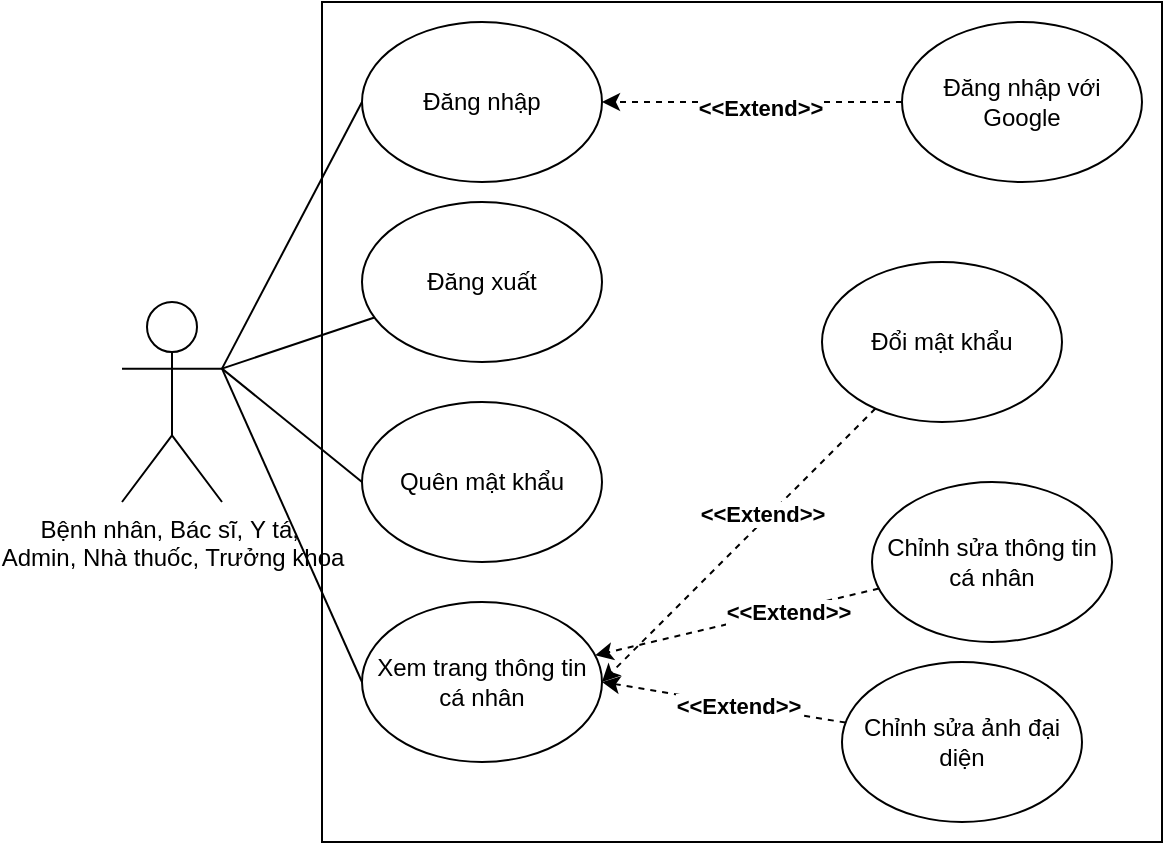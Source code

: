 <mxfile version="27.1.4" pages="2">
  <diagram name="Page-1" id="xCMRb9sAoWMeoVVG3h3Y">
    <mxGraphModel dx="944" dy="1111" grid="0" gridSize="10" guides="1" tooltips="1" connect="1" arrows="1" fold="1" page="1" pageScale="1" pageWidth="850" pageHeight="1100" math="0" shadow="0">
      <root>
        <mxCell id="0" />
        <mxCell id="1" parent="0" />
        <mxCell id="1mxDS5zGErEobY4jashd-22" value="" style="whiteSpace=wrap;html=1;aspect=fixed;" vertex="1" parent="1">
          <mxGeometry x="193" y="100" width="420" height="420" as="geometry" />
        </mxCell>
        <mxCell id="1mxDS5zGErEobY4jashd-40" style="rounded=0;orthogonalLoop=1;jettySize=auto;html=1;exitX=1;exitY=0.333;exitDx=0;exitDy=0;exitPerimeter=0;entryX=0;entryY=0.5;entryDx=0;entryDy=0;endArrow=none;startFill=0;" edge="1" parent="1" source="1mxDS5zGErEobY4jashd-21" target="1mxDS5zGErEobY4jashd-23">
          <mxGeometry relative="1" as="geometry" />
        </mxCell>
        <mxCell id="1mxDS5zGErEobY4jashd-41" style="rounded=0;orthogonalLoop=1;jettySize=auto;html=1;exitX=1;exitY=0.333;exitDx=0;exitDy=0;exitPerimeter=0;endArrow=none;startFill=0;" edge="1" parent="1" source="1mxDS5zGErEobY4jashd-21" target="1mxDS5zGErEobY4jashd-24">
          <mxGeometry relative="1" as="geometry" />
        </mxCell>
        <mxCell id="1mxDS5zGErEobY4jashd-42" style="rounded=0;orthogonalLoop=1;jettySize=auto;html=1;exitX=1;exitY=0.333;exitDx=0;exitDy=0;exitPerimeter=0;entryX=0;entryY=0.5;entryDx=0;entryDy=0;endArrow=none;startFill=0;" edge="1" parent="1" source="1mxDS5zGErEobY4jashd-21" target="1mxDS5zGErEobY4jashd-25">
          <mxGeometry relative="1" as="geometry" />
        </mxCell>
        <mxCell id="1mxDS5zGErEobY4jashd-43" style="rounded=0;orthogonalLoop=1;jettySize=auto;html=1;exitX=1;exitY=0.333;exitDx=0;exitDy=0;exitPerimeter=0;entryX=0;entryY=0.5;entryDx=0;entryDy=0;endArrow=none;startFill=0;" edge="1" parent="1" source="1mxDS5zGErEobY4jashd-21" target="1mxDS5zGErEobY4jashd-26">
          <mxGeometry relative="1" as="geometry" />
        </mxCell>
        <mxCell id="1mxDS5zGErEobY4jashd-21" value="Bệnh nhân, Bác sĩ,&amp;nbsp;&lt;span style=&quot;background-color: transparent; color: light-dark(rgb(0, 0, 0), rgb(255, 255, 255));&quot;&gt;Y tá,&amp;nbsp;&lt;/span&gt;&lt;div&gt;&lt;span style=&quot;background-color: transparent; color: light-dark(rgb(0, 0, 0), rgb(255, 255, 255));&quot;&gt;Admin, Nhà thuốc, Trưởng khoa&lt;/span&gt;&lt;/div&gt;" style="shape=umlActor;verticalLabelPosition=bottom;verticalAlign=top;html=1;outlineConnect=0;" vertex="1" parent="1">
          <mxGeometry x="93" y="250" width="50" height="100" as="geometry" />
        </mxCell>
        <mxCell id="1mxDS5zGErEobY4jashd-23" value="Đăng nhập" style="ellipse;whiteSpace=wrap;html=1;" vertex="1" parent="1">
          <mxGeometry x="213" y="110" width="120" height="80" as="geometry" />
        </mxCell>
        <mxCell id="1mxDS5zGErEobY4jashd-24" value="Đăng xuất" style="ellipse;whiteSpace=wrap;html=1;" vertex="1" parent="1">
          <mxGeometry x="213" y="200" width="120" height="80" as="geometry" />
        </mxCell>
        <mxCell id="1mxDS5zGErEobY4jashd-25" value="Quên mật khẩu" style="ellipse;whiteSpace=wrap;html=1;" vertex="1" parent="1">
          <mxGeometry x="213" y="300" width="120" height="80" as="geometry" />
        </mxCell>
        <mxCell id="1mxDS5zGErEobY4jashd-26" value="Xem trang thông tin cá nhân" style="ellipse;whiteSpace=wrap;html=1;" vertex="1" parent="1">
          <mxGeometry x="213" y="400" width="120" height="80" as="geometry" />
        </mxCell>
        <mxCell id="1mxDS5zGErEobY4jashd-32" style="edgeStyle=orthogonalEdgeStyle;rounded=0;orthogonalLoop=1;jettySize=auto;html=1;exitX=0;exitY=0.5;exitDx=0;exitDy=0;dashed=1;" edge="1" parent="1" source="1mxDS5zGErEobY4jashd-27" target="1mxDS5zGErEobY4jashd-23">
          <mxGeometry relative="1" as="geometry" />
        </mxCell>
        <mxCell id="1mxDS5zGErEobY4jashd-33" value="&lt;b&gt;&amp;lt;&amp;lt;Extend&amp;gt;&amp;gt;&lt;/b&gt;" style="edgeLabel;html=1;align=center;verticalAlign=middle;resizable=0;points=[];" vertex="1" connectable="0" parent="1mxDS5zGErEobY4jashd-32">
          <mxGeometry x="-0.05" y="3" relative="1" as="geometry">
            <mxPoint as="offset" />
          </mxGeometry>
        </mxCell>
        <mxCell id="1mxDS5zGErEobY4jashd-27" value="Đăng nhập với Google" style="ellipse;whiteSpace=wrap;html=1;" vertex="1" parent="1">
          <mxGeometry x="483" y="110" width="120" height="80" as="geometry" />
        </mxCell>
        <mxCell id="1mxDS5zGErEobY4jashd-34" style="rounded=0;orthogonalLoop=1;jettySize=auto;html=1;entryX=1;entryY=0.5;entryDx=0;entryDy=0;dashed=1;" edge="1" parent="1" source="1mxDS5zGErEobY4jashd-28" target="1mxDS5zGErEobY4jashd-26">
          <mxGeometry relative="1" as="geometry" />
        </mxCell>
        <mxCell id="1mxDS5zGErEobY4jashd-37" value="&lt;b&gt;&amp;lt;&amp;lt;Extend&amp;gt;&amp;gt;&lt;/b&gt;" style="edgeLabel;html=1;align=center;verticalAlign=middle;resizable=0;points=[];" vertex="1" connectable="0" parent="1mxDS5zGErEobY4jashd-34">
          <mxGeometry x="-0.205" y="-4" relative="1" as="geometry">
            <mxPoint y="1" as="offset" />
          </mxGeometry>
        </mxCell>
        <mxCell id="1mxDS5zGErEobY4jashd-28" value="Đổi mật khẩu" style="ellipse;whiteSpace=wrap;html=1;" vertex="1" parent="1">
          <mxGeometry x="443" y="230" width="120" height="80" as="geometry" />
        </mxCell>
        <mxCell id="1mxDS5zGErEobY4jashd-35" style="rounded=0;orthogonalLoop=1;jettySize=auto;html=1;dashed=1;" edge="1" parent="1" source="1mxDS5zGErEobY4jashd-29" target="1mxDS5zGErEobY4jashd-26">
          <mxGeometry relative="1" as="geometry" />
        </mxCell>
        <mxCell id="1mxDS5zGErEobY4jashd-38" value="&lt;b&gt;&amp;lt;&amp;lt;Extend&amp;gt;&amp;gt;&lt;/b&gt;" style="edgeLabel;html=1;align=center;verticalAlign=middle;resizable=0;points=[];" vertex="1" connectable="0" parent="1mxDS5zGErEobY4jashd-35">
          <mxGeometry x="-0.346" y="1" relative="1" as="geometry">
            <mxPoint as="offset" />
          </mxGeometry>
        </mxCell>
        <mxCell id="1mxDS5zGErEobY4jashd-29" value="Chỉnh sửa thông tin cá nhân" style="ellipse;whiteSpace=wrap;html=1;" vertex="1" parent="1">
          <mxGeometry x="468" y="340" width="120" height="80" as="geometry" />
        </mxCell>
        <mxCell id="1mxDS5zGErEobY4jashd-36" style="rounded=0;orthogonalLoop=1;jettySize=auto;html=1;entryX=1;entryY=0.5;entryDx=0;entryDy=0;dashed=1;" edge="1" parent="1" source="1mxDS5zGErEobY4jashd-30" target="1mxDS5zGErEobY4jashd-26">
          <mxGeometry relative="1" as="geometry" />
        </mxCell>
        <mxCell id="1mxDS5zGErEobY4jashd-39" value="&lt;b&gt;&amp;lt;&amp;lt;Extend&amp;gt;&amp;gt;&lt;/b&gt;" style="edgeLabel;html=1;align=center;verticalAlign=middle;resizable=0;points=[];" vertex="1" connectable="0" parent="1mxDS5zGErEobY4jashd-36">
          <mxGeometry x="-0.108" y="1" relative="1" as="geometry">
            <mxPoint as="offset" />
          </mxGeometry>
        </mxCell>
        <mxCell id="1mxDS5zGErEobY4jashd-30" value="Chỉnh sửa ảnh đại diện" style="ellipse;whiteSpace=wrap;html=1;" vertex="1" parent="1">
          <mxGeometry x="453" y="430" width="120" height="80" as="geometry" />
        </mxCell>
      </root>
    </mxGraphModel>
  </diagram>
  <diagram id="Nac8PjDFlDpDhO9k7eER" name="Page-2">
    <mxGraphModel dx="773" dy="909" grid="0" gridSize="10" guides="1" tooltips="1" connect="1" arrows="1" fold="1" page="1" pageScale="1" pageWidth="850" pageHeight="1100" math="0" shadow="0">
      <root>
        <mxCell id="0" />
        <mxCell id="1" parent="0" />
        <mxCell id="fdVxrQkmPPT_PUDZNKmx-24" value="" style="rounded=0;whiteSpace=wrap;html=1;movable=0;resizable=0;rotatable=0;deletable=0;editable=0;locked=1;connectable=0;" vertex="1" parent="1">
          <mxGeometry x="132" y="36" width="637" height="936" as="geometry" />
        </mxCell>
        <mxCell id="fdVxrQkmPPT_PUDZNKmx-6" value="Bệnh nhân" style="shape=umlActor;verticalLabelPosition=bottom;verticalAlign=top;html=1;outlineConnect=0;movable=0;resizable=0;rotatable=0;deletable=0;editable=0;locked=1;connectable=0;" vertex="1" parent="1">
          <mxGeometry x="27" y="574" width="50" height="100" as="geometry" />
        </mxCell>
        <mxCell id="fdVxrQkmPPT_PUDZNKmx-71" style="rounded=0;orthogonalLoop=1;jettySize=auto;html=1;exitX=0;exitY=0.5;exitDx=0;exitDy=0;endArrow=none;startFill=0;" edge="1" parent="1" source="fdVxrQkmPPT_PUDZNKmx-48">
          <mxGeometry relative="1" as="geometry">
            <mxPoint x="51.848" y="582.515" as="targetPoint" />
          </mxGeometry>
        </mxCell>
        <mxCell id="fdVxrQkmPPT_PUDZNKmx-48" value="&lt;p data-end=&quot;193&quot; data-start=&quot;171&quot;&gt;Xem danh sách bác sĩ&lt;/p&gt;" style="ellipse;whiteSpace=wrap;html=1;movable=0;resizable=0;rotatable=0;deletable=0;editable=0;locked=1;connectable=0;" vertex="1" parent="1">
          <mxGeometry x="149" y="52" width="196" height="47" as="geometry" />
        </mxCell>
        <mxCell id="fdVxrQkmPPT_PUDZNKmx-68" value="&lt;p data-end=&quot;193&quot; data-start=&quot;171&quot;&gt;Xem chi tiết bác sĩ&lt;/p&gt;" style="ellipse;whiteSpace=wrap;html=1;movable=0;resizable=0;rotatable=0;deletable=0;editable=0;locked=1;connectable=0;" vertex="1" parent="1">
          <mxGeometry x="262" y="99" width="196" height="47" as="geometry" />
        </mxCell>
        <mxCell id="fdVxrQkmPPT_PUDZNKmx-69" value="&lt;p data-end=&quot;193&quot; data-start=&quot;171&quot;&gt;Xem lịch khám với bác sĩ&lt;/p&gt;" style="ellipse;whiteSpace=wrap;html=1;movable=0;resizable=0;rotatable=0;deletable=0;editable=0;locked=1;connectable=0;" vertex="1" parent="1">
          <mxGeometry x="165" y="149" width="196" height="47" as="geometry" />
        </mxCell>
        <mxCell id="fdVxrQkmPPT_PUDZNKmx-70" style="rounded=0;orthogonalLoop=1;jettySize=auto;html=1;entryX=0.5;entryY=0;entryDx=0;entryDy=0;entryPerimeter=0;endArrow=none;startFill=0;" edge="1" parent="1" source="fdVxrQkmPPT_PUDZNKmx-68" target="fdVxrQkmPPT_PUDZNKmx-6">
          <mxGeometry relative="1" as="geometry" />
        </mxCell>
        <mxCell id="UlKudVx8KKycRDmDM7CQ-19" style="rounded=0;orthogonalLoop=1;jettySize=auto;html=1;exitX=0;exitY=0.5;exitDx=0;exitDy=0;endArrow=none;startFill=0;" edge="1" parent="1" source="UlKudVx8KKycRDmDM7CQ-1" target="fdVxrQkmPPT_PUDZNKmx-6">
          <mxGeometry relative="1" as="geometry" />
        </mxCell>
        <mxCell id="UlKudVx8KKycRDmDM7CQ-1" value="&lt;p data-end=&quot;313&quot; data-start=&quot;288&quot;&gt;Đặt lịch hẹn với bác sĩ&lt;/p&gt;" style="ellipse;whiteSpace=wrap;html=1;movable=0;resizable=0;rotatable=0;deletable=0;editable=0;locked=1;connectable=0;" vertex="1" parent="1">
          <mxGeometry x="277" y="198" width="196" height="47" as="geometry" />
        </mxCell>
        <mxCell id="UlKudVx8KKycRDmDM7CQ-20" style="rounded=0;orthogonalLoop=1;jettySize=auto;html=1;endArrow=none;startFill=0;" edge="1" parent="1" source="UlKudVx8KKycRDmDM7CQ-2" target="fdVxrQkmPPT_PUDZNKmx-6">
          <mxGeometry relative="1" as="geometry" />
        </mxCell>
        <mxCell id="UlKudVx8KKycRDmDM7CQ-2" value="&lt;p data-end=&quot;193&quot; data-start=&quot;171&quot;&gt;Đặt lịch hẹn không chọn bác sĩ&lt;/p&gt;" style="ellipse;whiteSpace=wrap;html=1;movable=0;resizable=0;rotatable=0;deletable=0;editable=0;locked=1;connectable=0;" vertex="1" parent="1">
          <mxGeometry x="165" y="248" width="196" height="47" as="geometry" />
        </mxCell>
        <mxCell id="UlKudVx8KKycRDmDM7CQ-21" style="rounded=0;orthogonalLoop=1;jettySize=auto;html=1;endArrow=none;startFill=0;" edge="1" parent="1" source="UlKudVx8KKycRDmDM7CQ-3" target="fdVxrQkmPPT_PUDZNKmx-6">
          <mxGeometry relative="1" as="geometry" />
        </mxCell>
        <mxCell id="UlKudVx8KKycRDmDM7CQ-3" value="&lt;p data-end=&quot;193&quot; data-start=&quot;171&quot;&gt;Nhận kết quả khám bệnh&lt;/p&gt;" style="ellipse;whiteSpace=wrap;html=1;movable=0;resizable=0;rotatable=0;deletable=0;editable=0;locked=1;connectable=0;" vertex="1" parent="1">
          <mxGeometry x="273" y="291" width="196" height="47" as="geometry" />
        </mxCell>
        <mxCell id="UlKudVx8KKycRDmDM7CQ-22" style="rounded=0;orthogonalLoop=1;jettySize=auto;html=1;endArrow=none;startFill=0;" edge="1" parent="1" source="UlKudVx8KKycRDmDM7CQ-4" target="fdVxrQkmPPT_PUDZNKmx-6">
          <mxGeometry relative="1" as="geometry" />
        </mxCell>
        <mxCell id="UlKudVx8KKycRDmDM7CQ-4" value="&lt;p data-end=&quot;193&quot; data-start=&quot;171&quot;&gt;Xem chi tiết kết quả khám bệnh&lt;/p&gt;" style="ellipse;whiteSpace=wrap;html=1;movable=0;resizable=0;rotatable=0;deletable=0;editable=0;locked=1;connectable=0;" vertex="1" parent="1">
          <mxGeometry x="176" y="341" width="196" height="47" as="geometry" />
        </mxCell>
        <mxCell id="UlKudVx8KKycRDmDM7CQ-5" value="&lt;p data-end=&quot;193&quot; data-start=&quot;171&quot;&gt;Xem danh sách đơn thuốc&lt;/p&gt;" style="ellipse;whiteSpace=wrap;html=1;movable=0;resizable=0;rotatable=0;deletable=0;editable=0;locked=1;connectable=0;" vertex="1" parent="1">
          <mxGeometry x="288" y="390" width="196" height="47" as="geometry" />
        </mxCell>
        <mxCell id="UlKudVx8KKycRDmDM7CQ-6" value="&lt;p data-end=&quot;193&quot; data-start=&quot;171&quot;&gt;Xem chi tiết đơn thuốc&lt;/p&gt;" style="ellipse;whiteSpace=wrap;html=1;movable=0;resizable=0;rotatable=0;deletable=0;editable=0;locked=1;connectable=0;" vertex="1" parent="1">
          <mxGeometry x="176" y="440" width="196" height="47" as="geometry" />
        </mxCell>
        <mxCell id="UlKudVx8KKycRDmDM7CQ-25" style="rounded=0;orthogonalLoop=1;jettySize=auto;html=1;endArrow=none;startFill=0;" edge="1" parent="1" source="UlKudVx8KKycRDmDM7CQ-7" target="fdVxrQkmPPT_PUDZNKmx-6">
          <mxGeometry relative="1" as="geometry" />
        </mxCell>
        <mxCell id="UlKudVx8KKycRDmDM7CQ-7" value="&lt;p data-end=&quot;193&quot; data-start=&quot;171&quot;&gt;Thanh toán&lt;/p&gt;" style="ellipse;whiteSpace=wrap;html=1;movable=0;resizable=0;rotatable=0;deletable=0;editable=0;locked=1;connectable=0;" vertex="1" parent="1">
          <mxGeometry x="290" y="487" width="196" height="47" as="geometry" />
        </mxCell>
        <mxCell id="UlKudVx8KKycRDmDM7CQ-26" style="rounded=0;orthogonalLoop=1;jettySize=auto;html=1;endArrow=none;startFill=0;" edge="1" parent="1" source="UlKudVx8KKycRDmDM7CQ-8" target="fdVxrQkmPPT_PUDZNKmx-6">
          <mxGeometry relative="1" as="geometry" />
        </mxCell>
        <mxCell id="UlKudVx8KKycRDmDM7CQ-8" value="&lt;p data-end=&quot;193&quot; data-start=&quot;171&quot;&gt;Xem lịch sử đặt lịch&lt;/p&gt;" style="ellipse;whiteSpace=wrap;html=1;movable=0;resizable=0;rotatable=0;deletable=0;editable=0;locked=1;connectable=0;" vertex="1" parent="1">
          <mxGeometry x="193" y="537" width="196" height="47" as="geometry" />
        </mxCell>
        <mxCell id="UlKudVx8KKycRDmDM7CQ-27" style="rounded=0;orthogonalLoop=1;jettySize=auto;html=1;endArrow=none;startFill=0;" edge="1" parent="1" source="UlKudVx8KKycRDmDM7CQ-9" target="fdVxrQkmPPT_PUDZNKmx-6">
          <mxGeometry relative="1" as="geometry" />
        </mxCell>
        <mxCell id="UlKudVx8KKycRDmDM7CQ-9" value="&lt;p data-end=&quot;193&quot; data-start=&quot;171&quot;&gt;Hủy cuộc hẹn trong trang lịch sử cá nhân&lt;/p&gt;" style="ellipse;whiteSpace=wrap;html=1;" vertex="1" parent="1">
          <mxGeometry x="305" y="586" width="237" height="47" as="geometry" />
        </mxCell>
        <mxCell id="UlKudVx8KKycRDmDM7CQ-28" style="rounded=0;orthogonalLoop=1;jettySize=auto;html=1;endArrow=none;startFill=0;" edge="1" parent="1" source="UlKudVx8KKycRDmDM7CQ-10" target="fdVxrQkmPPT_PUDZNKmx-6">
          <mxGeometry relative="1" as="geometry" />
        </mxCell>
        <mxCell id="UlKudVx8KKycRDmDM7CQ-10" value="&lt;p data-end=&quot;193&quot; data-start=&quot;171&quot;&gt;Thêm bác sĩ vào danh sách yêu thích&lt;/p&gt;" style="ellipse;whiteSpace=wrap;html=1;movable=0;resizable=0;rotatable=0;deletable=0;editable=0;locked=1;connectable=0;" vertex="1" parent="1">
          <mxGeometry x="193" y="636" width="196" height="47" as="geometry" />
        </mxCell>
        <mxCell id="UlKudVx8KKycRDmDM7CQ-29" style="rounded=0;orthogonalLoop=1;jettySize=auto;html=1;endArrow=none;startFill=0;" edge="1" parent="1" source="UlKudVx8KKycRDmDM7CQ-11" target="fdVxrQkmPPT_PUDZNKmx-6">
          <mxGeometry relative="1" as="geometry" />
        </mxCell>
        <mxCell id="UlKudVx8KKycRDmDM7CQ-11" value="&lt;p data-end=&quot;193&quot; data-start=&quot;171&quot;&gt;Xóa bác sĩ khỏi danh sách yêu thích&lt;/p&gt;" style="ellipse;whiteSpace=wrap;html=1;movable=0;resizable=0;rotatable=0;deletable=0;editable=0;locked=1;connectable=0;" vertex="1" parent="1">
          <mxGeometry x="293" y="683" width="196" height="47" as="geometry" />
        </mxCell>
        <mxCell id="UlKudVx8KKycRDmDM7CQ-30" style="rounded=0;orthogonalLoop=1;jettySize=auto;html=1;endArrow=none;startFill=0;" edge="1" parent="1" source="UlKudVx8KKycRDmDM7CQ-12" target="fdVxrQkmPPT_PUDZNKmx-6">
          <mxGeometry relative="1" as="geometry" />
        </mxCell>
        <mxCell id="UlKudVx8KKycRDmDM7CQ-12" value="&lt;p data-end=&quot;193&quot; data-start=&quot;171&quot;&gt;Trò chuyện với AI&lt;/p&gt;" style="ellipse;whiteSpace=wrap;html=1;movable=0;resizable=0;rotatable=0;deletable=0;editable=0;locked=1;connectable=0;" vertex="1" parent="1">
          <mxGeometry x="196" y="733" width="196" height="47" as="geometry" />
        </mxCell>
        <mxCell id="UlKudVx8KKycRDmDM7CQ-31" style="rounded=0;orthogonalLoop=1;jettySize=auto;html=1;endArrow=none;startFill=0;" edge="1" parent="1" source="UlKudVx8KKycRDmDM7CQ-13" target="fdVxrQkmPPT_PUDZNKmx-6">
          <mxGeometry relative="1" as="geometry" />
        </mxCell>
        <mxCell id="UlKudVx8KKycRDmDM7CQ-13" value="&lt;p data-end=&quot;193&quot; data-start=&quot;171&quot;&gt;Gọi video với bác sĩ&lt;/p&gt;" style="ellipse;whiteSpace=wrap;html=1;movable=0;resizable=0;rotatable=0;deletable=0;editable=0;locked=1;connectable=0;" vertex="1" parent="1">
          <mxGeometry x="308" y="782" width="196" height="47" as="geometry" />
        </mxCell>
        <mxCell id="UlKudVx8KKycRDmDM7CQ-14" value="&lt;p data-end=&quot;193&quot; data-start=&quot;171&quot;&gt;Xem danh sách blog&lt;/p&gt;" style="ellipse;whiteSpace=wrap;html=1;movable=0;resizable=0;rotatable=0;deletable=0;editable=0;locked=1;connectable=0;" vertex="1" parent="1">
          <mxGeometry x="196" y="832" width="196" height="47" as="geometry" />
        </mxCell>
        <mxCell id="UlKudVx8KKycRDmDM7CQ-15" value="&lt;p data-end=&quot;193&quot; data-start=&quot;171&quot;&gt;Xem chi tiết blog&lt;/p&gt;" style="ellipse;whiteSpace=wrap;html=1;movable=0;resizable=0;rotatable=0;deletable=0;editable=0;locked=1;connectable=0;" vertex="1" parent="1">
          <mxGeometry x="315" y="879" width="196" height="47" as="geometry" />
        </mxCell>
        <mxCell id="UlKudVx8KKycRDmDM7CQ-16" value="&lt;p data-end=&quot;193&quot; data-start=&quot;171&quot;&gt;Xem lịch sử giao dịch&lt;/p&gt;" style="ellipse;whiteSpace=wrap;html=1;movable=0;resizable=0;rotatable=0;deletable=0;editable=0;locked=1;connectable=0;" vertex="1" parent="1">
          <mxGeometry x="206" y="922" width="196" height="47" as="geometry" />
        </mxCell>
        <mxCell id="UlKudVx8KKycRDmDM7CQ-18" style="rounded=0;orthogonalLoop=1;jettySize=auto;html=1;exitX=0;exitY=0.5;exitDx=0;exitDy=0;entryX=0.5;entryY=0;entryDx=0;entryDy=0;entryPerimeter=0;endArrow=none;startFill=0;" edge="1" parent="1" source="fdVxrQkmPPT_PUDZNKmx-69" target="fdVxrQkmPPT_PUDZNKmx-6">
          <mxGeometry relative="1" as="geometry" />
        </mxCell>
        <mxCell id="UlKudVx8KKycRDmDM7CQ-23" style="rounded=0;orthogonalLoop=1;jettySize=auto;html=1;entryX=0.5;entryY=0;entryDx=0;entryDy=0;entryPerimeter=0;endArrow=none;startFill=0;" edge="1" parent="1" source="UlKudVx8KKycRDmDM7CQ-5" target="fdVxrQkmPPT_PUDZNKmx-6">
          <mxGeometry relative="1" as="geometry" />
        </mxCell>
        <mxCell id="UlKudVx8KKycRDmDM7CQ-24" style="rounded=0;orthogonalLoop=1;jettySize=auto;html=1;endArrow=none;startFill=0;" edge="1" parent="1" source="UlKudVx8KKycRDmDM7CQ-6" target="fdVxrQkmPPT_PUDZNKmx-6">
          <mxGeometry relative="1" as="geometry" />
        </mxCell>
        <mxCell id="UlKudVx8KKycRDmDM7CQ-32" style="rounded=0;orthogonalLoop=1;jettySize=auto;html=1;entryX=0.5;entryY=0.5;entryDx=0;entryDy=0;entryPerimeter=0;endArrow=none;startFill=0;" edge="1" parent="1" source="UlKudVx8KKycRDmDM7CQ-14" target="fdVxrQkmPPT_PUDZNKmx-6">
          <mxGeometry relative="1" as="geometry" />
        </mxCell>
        <mxCell id="UlKudVx8KKycRDmDM7CQ-33" style="rounded=0;orthogonalLoop=1;jettySize=auto;html=1;entryX=0.5;entryY=0.5;entryDx=0;entryDy=0;entryPerimeter=0;endArrow=none;startFill=0;" edge="1" parent="1" source="UlKudVx8KKycRDmDM7CQ-15" target="fdVxrQkmPPT_PUDZNKmx-6">
          <mxGeometry relative="1" as="geometry" />
        </mxCell>
        <mxCell id="UlKudVx8KKycRDmDM7CQ-34" style="rounded=0;orthogonalLoop=1;jettySize=auto;html=1;entryX=0.5;entryY=0.5;entryDx=0;entryDy=0;entryPerimeter=0;endArrow=none;startFill=0;" edge="1" parent="1" source="UlKudVx8KKycRDmDM7CQ-16" target="fdVxrQkmPPT_PUDZNKmx-6">
          <mxGeometry relative="1" as="geometry" />
        </mxCell>
        <mxCell id="UlKudVx8KKycRDmDM7CQ-36" style="rounded=0;orthogonalLoop=1;jettySize=auto;html=1;entryX=1;entryY=0.5;entryDx=0;entryDy=0;dashed=1;" edge="1" parent="1" source="UlKudVx8KKycRDmDM7CQ-35" target="fdVxrQkmPPT_PUDZNKmx-48">
          <mxGeometry relative="1" as="geometry" />
        </mxCell>
        <mxCell id="UlKudVx8KKycRDmDM7CQ-49" value="&lt;b&gt;&amp;lt;&amp;lt;extend&amp;gt;&amp;gt;&lt;/b&gt;" style="edgeLabel;html=1;align=center;verticalAlign=middle;resizable=0;points=[];" vertex="1" connectable="0" parent="UlKudVx8KKycRDmDM7CQ-36">
          <mxGeometry x="0.077" y="-2" relative="1" as="geometry">
            <mxPoint as="offset" />
          </mxGeometry>
        </mxCell>
        <mxCell id="UlKudVx8KKycRDmDM7CQ-35" value="&lt;p data-end=&quot;193&quot; data-start=&quot;171&quot;&gt;Tìm kiếm bác sĩ&lt;/p&gt;" style="ellipse;whiteSpace=wrap;html=1;" vertex="1" parent="1">
          <mxGeometry x="524" y="52" width="196" height="47" as="geometry" />
        </mxCell>
        <mxCell id="UlKudVx8KKycRDmDM7CQ-38" style="rounded=0;orthogonalLoop=1;jettySize=auto;html=1;entryX=1;entryY=0.5;entryDx=0;entryDy=0;dashed=1;" edge="1" parent="1" source="UlKudVx8KKycRDmDM7CQ-37" target="UlKudVx8KKycRDmDM7CQ-1">
          <mxGeometry relative="1" as="geometry" />
        </mxCell>
        <mxCell id="UlKudVx8KKycRDmDM7CQ-50" value="&lt;b&gt;&amp;lt;&amp;lt;extend&amp;gt;&amp;gt;&lt;/b&gt;" style="edgeLabel;html=1;align=center;verticalAlign=middle;resizable=0;points=[];" vertex="1" connectable="0" parent="UlKudVx8KKycRDmDM7CQ-38">
          <mxGeometry x="0.06" relative="1" as="geometry">
            <mxPoint as="offset" />
          </mxGeometry>
        </mxCell>
        <mxCell id="UlKudVx8KKycRDmDM7CQ-37" value="&lt;p data-end=&quot;193&quot; data-start=&quot;171&quot;&gt;Chọn bác sĩ để đặt lich&lt;/p&gt;" style="ellipse;whiteSpace=wrap;html=1;" vertex="1" parent="1">
          <mxGeometry x="554" y="203" width="196" height="47" as="geometry" />
        </mxCell>
        <mxCell id="UlKudVx8KKycRDmDM7CQ-40" style="rounded=0;orthogonalLoop=1;jettySize=auto;html=1;entryX=1;entryY=0.5;entryDx=0;entryDy=0;movable=1;resizable=1;rotatable=1;deletable=1;editable=1;locked=0;connectable=1;dashed=1;" edge="1" parent="1" source="UlKudVx8KKycRDmDM7CQ-39" target="UlKudVx8KKycRDmDM7CQ-8">
          <mxGeometry relative="1" as="geometry" />
        </mxCell>
        <mxCell id="UlKudVx8KKycRDmDM7CQ-51" value="&lt;b&gt;&amp;lt;&amp;lt;extend&amp;gt;&amp;gt;&lt;/b&gt;" style="edgeLabel;html=1;align=center;verticalAlign=middle;resizable=0;points=[];" vertex="1" connectable="0" parent="UlKudVx8KKycRDmDM7CQ-40">
          <mxGeometry x="0.188" y="7" relative="1" as="geometry">
            <mxPoint as="offset" />
          </mxGeometry>
        </mxCell>
        <mxCell id="UlKudVx8KKycRDmDM7CQ-39" value="&lt;p data-end=&quot;193&quot; data-start=&quot;171&quot;&gt;Xuất file CSV/PDF&lt;/p&gt;" style="ellipse;whiteSpace=wrap;html=1;" vertex="1" parent="1">
          <mxGeometry x="511" y="537" width="196" height="47" as="geometry" />
        </mxCell>
        <mxCell id="UlKudVx8KKycRDmDM7CQ-42" style="rounded=0;orthogonalLoop=1;jettySize=auto;html=1;dashed=1;" edge="1" parent="1" source="UlKudVx8KKycRDmDM7CQ-41" target="UlKudVx8KKycRDmDM7CQ-11">
          <mxGeometry relative="1" as="geometry" />
        </mxCell>
        <mxCell id="UlKudVx8KKycRDmDM7CQ-52" value="&lt;b&gt;&amp;lt;&amp;lt;extend&amp;gt;&amp;gt;&lt;/b&gt;" style="edgeLabel;html=1;align=center;verticalAlign=middle;resizable=0;points=[];" vertex="1" connectable="0" parent="UlKudVx8KKycRDmDM7CQ-42">
          <mxGeometry x="0.157" y="-7" relative="1" as="geometry">
            <mxPoint as="offset" />
          </mxGeometry>
        </mxCell>
        <mxCell id="UlKudVx8KKycRDmDM7CQ-41" value="&lt;p data-end=&quot;193&quot; data-start=&quot;171&quot;&gt;Nhận đề xuất bác sĩ&lt;/p&gt;" style="ellipse;whiteSpace=wrap;html=1;" vertex="1" parent="1">
          <mxGeometry x="573" y="630" width="196" height="47" as="geometry" />
        </mxCell>
        <mxCell id="UlKudVx8KKycRDmDM7CQ-44" style="rounded=0;orthogonalLoop=1;jettySize=auto;html=1;entryX=1;entryY=0.5;entryDx=0;entryDy=0;dashed=1;" edge="1" parent="1" source="UlKudVx8KKycRDmDM7CQ-43" target="UlKudVx8KKycRDmDM7CQ-12">
          <mxGeometry relative="1" as="geometry" />
        </mxCell>
        <mxCell id="UlKudVx8KKycRDmDM7CQ-53" value="&lt;b&gt;&amp;lt;&amp;lt;extend&amp;gt;&amp;gt;&lt;/b&gt;" style="edgeLabel;html=1;align=center;verticalAlign=middle;resizable=0;points=[];" vertex="1" connectable="0" parent="UlKudVx8KKycRDmDM7CQ-44">
          <mxGeometry x="-0.062" y="-3" relative="1" as="geometry">
            <mxPoint x="1" as="offset" />
          </mxGeometry>
        </mxCell>
        <mxCell id="UlKudVx8KKycRDmDM7CQ-43" value="&lt;p data-end=&quot;193&quot; data-start=&quot;171&quot;&gt;Đặt lịch hẹn với AI&lt;/p&gt;" style="ellipse;whiteSpace=wrap;html=1;" vertex="1" parent="1">
          <mxGeometry x="561" y="759" width="196" height="47" as="geometry" />
        </mxCell>
        <mxCell id="UlKudVx8KKycRDmDM7CQ-47" style="rounded=0;orthogonalLoop=1;jettySize=auto;html=1;entryX=1;entryY=0.5;entryDx=0;entryDy=0;dashed=1;" edge="1" parent="1" source="UlKudVx8KKycRDmDM7CQ-45" target="UlKudVx8KKycRDmDM7CQ-14">
          <mxGeometry relative="1" as="geometry" />
        </mxCell>
        <mxCell id="UlKudVx8KKycRDmDM7CQ-54" value="&lt;b&gt;&amp;lt;&amp;lt;extend&amp;gt;&amp;gt;&lt;/b&gt;" style="edgeLabel;html=1;align=center;verticalAlign=middle;resizable=0;points=[];" vertex="1" connectable="0" parent="UlKudVx8KKycRDmDM7CQ-47">
          <mxGeometry x="-0.137" y="1" relative="1" as="geometry">
            <mxPoint as="offset" />
          </mxGeometry>
        </mxCell>
        <mxCell id="UlKudVx8KKycRDmDM7CQ-45" value="&lt;p data-end=&quot;193&quot; data-start=&quot;171&quot;&gt;Xem, tạo, sửa, xóa bình luận trong blog&lt;/p&gt;" style="ellipse;whiteSpace=wrap;html=1;" vertex="1" parent="1">
          <mxGeometry x="556" y="819" width="208" height="54" as="geometry" />
        </mxCell>
        <mxCell id="UlKudVx8KKycRDmDM7CQ-48" style="rounded=0;orthogonalLoop=1;jettySize=auto;html=1;entryX=1;entryY=0.5;entryDx=0;entryDy=0;dashed=1;" edge="1" parent="1" source="UlKudVx8KKycRDmDM7CQ-46" target="UlKudVx8KKycRDmDM7CQ-15">
          <mxGeometry relative="1" as="geometry" />
        </mxCell>
        <mxCell id="UlKudVx8KKycRDmDM7CQ-55" value="&lt;b&gt;&amp;lt;&amp;lt;extend&amp;gt;&amp;gt;&lt;/b&gt;" style="edgeLabel;html=1;align=center;verticalAlign=middle;resizable=0;points=[];" vertex="1" connectable="0" parent="UlKudVx8KKycRDmDM7CQ-48">
          <mxGeometry x="0.221" y="1" relative="1" as="geometry">
            <mxPoint x="-1" as="offset" />
          </mxGeometry>
        </mxCell>
        <mxCell id="UlKudVx8KKycRDmDM7CQ-46" value="&lt;p data-end=&quot;193&quot; data-start=&quot;171&quot;&gt;Phản hồi blog&lt;/p&gt;" style="ellipse;whiteSpace=wrap;html=1;" vertex="1" parent="1">
          <mxGeometry x="634" y="917" width="126" height="47" as="geometry" />
        </mxCell>
      </root>
    </mxGraphModel>
  </diagram>
</mxfile>
